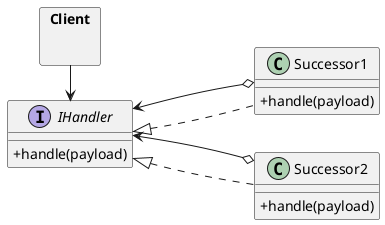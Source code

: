 @startuml

left to right direction
skinparam PackageStyle rectangle
skinparam ClassAttributeIconSize 0

package Client {}

interface IHandler {
    + handle(payload)
}

class Successor1 {
    + handle(payload)
}

class Successor2 {
    + handle(payload)
}

Client -> IHandler

IHandler <|-[dashed]- Successor1
IHandler <---o Successor1
IHandler <|-[dashed]- Successor2

IHandler <---o Successor2
